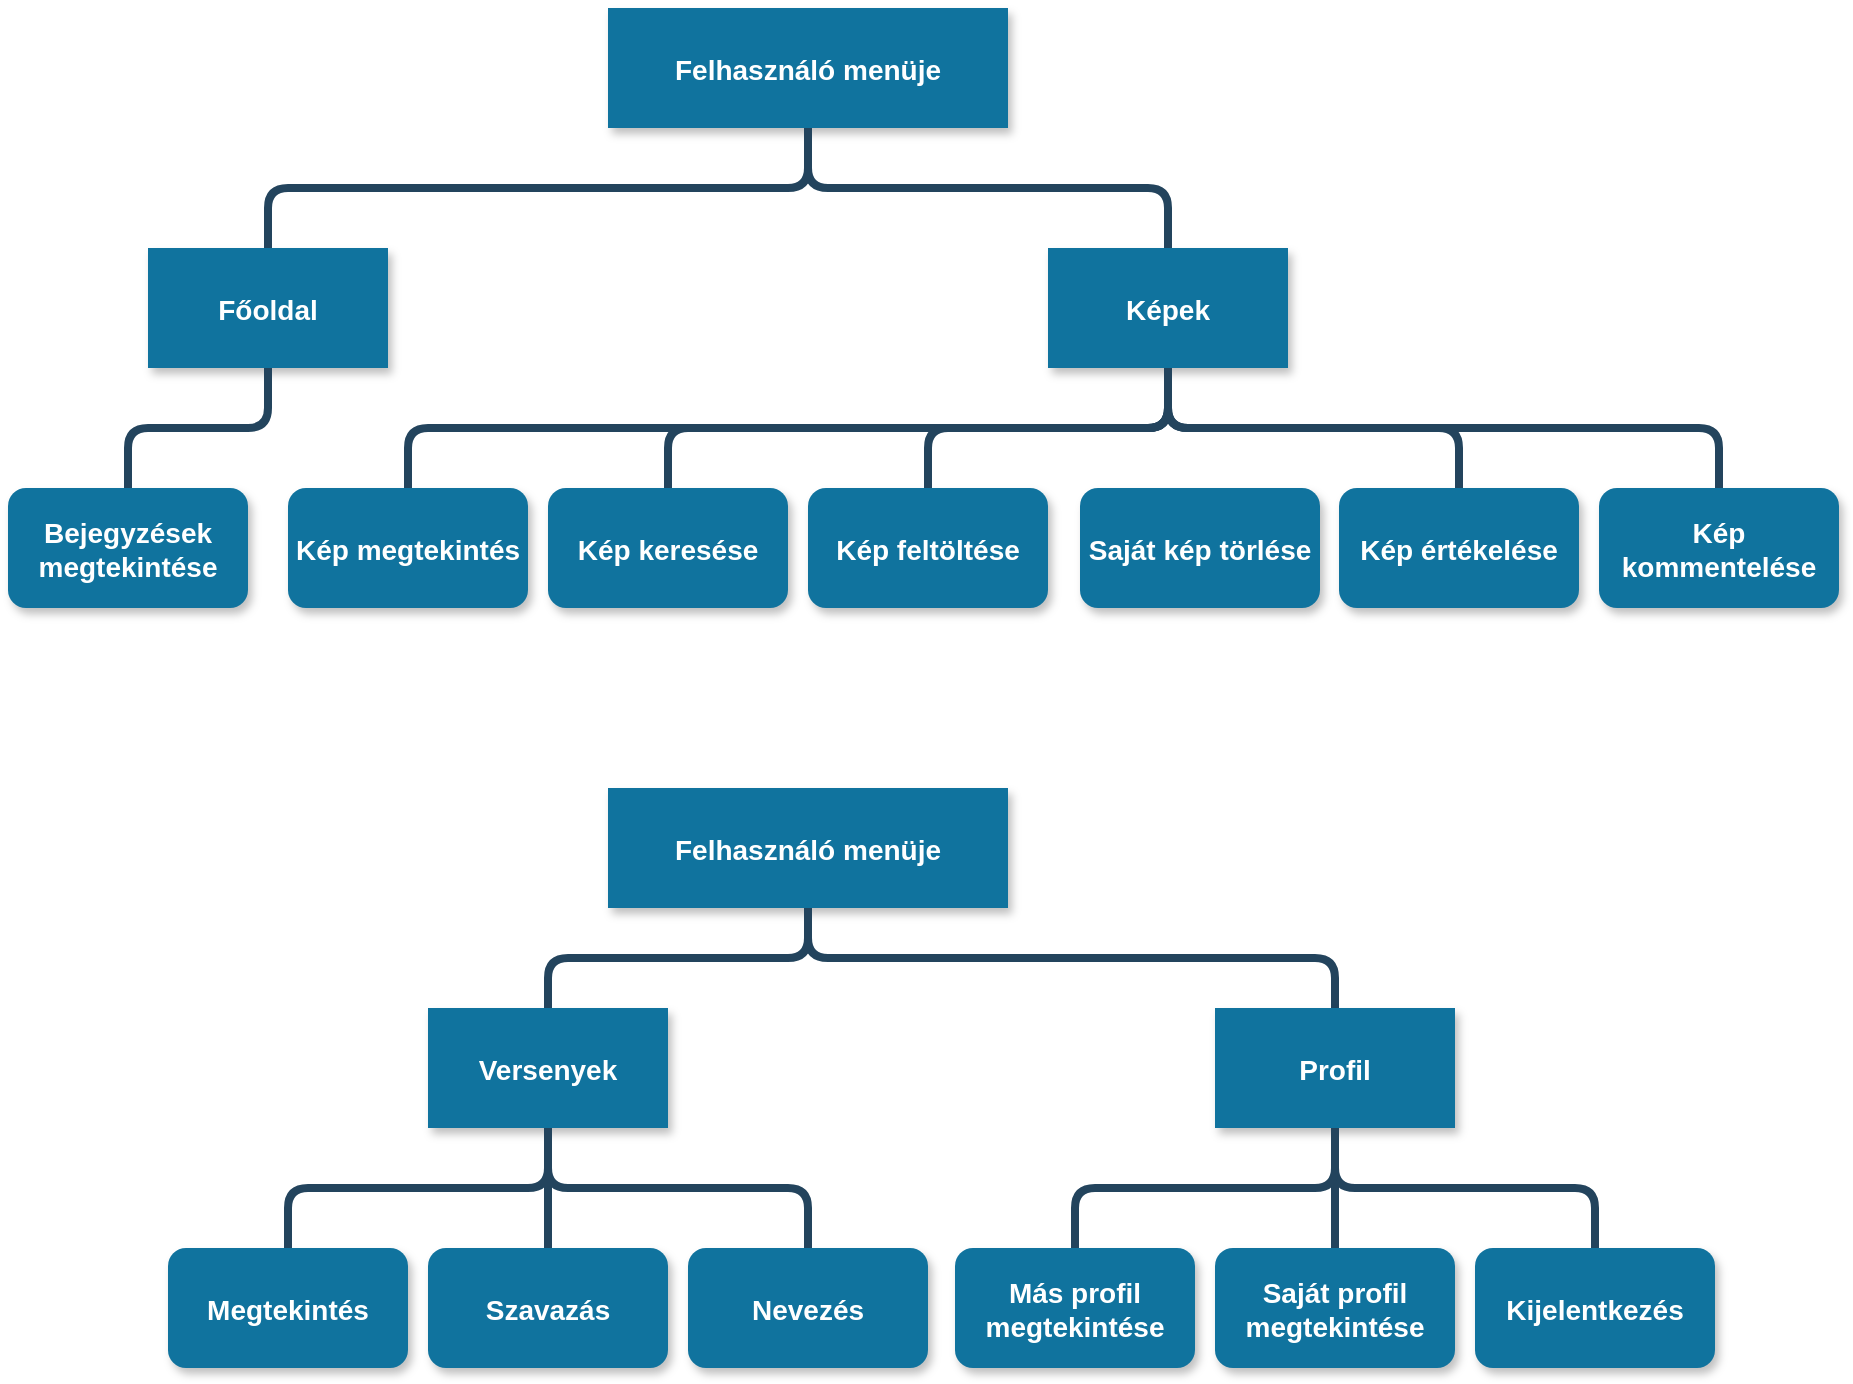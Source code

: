 <mxfile version="13.7.3" type="device"><diagram id="VSwiO9YIVhIFd36OmxYU" name="1 oldal"><mxGraphModel dx="1913" dy="966" grid="1" gridSize="10" guides="1" tooltips="1" connect="1" arrows="1" fold="1" page="1" pageScale="1" pageWidth="827" pageHeight="1169" math="0" shadow="0"><root><mxCell id="0"/><mxCell id="1" parent="0"/><mxCell id="4yYHxvHeidYjQnnE6eY4-2" value="Felhasználó menüje" style="rounded=0;fillColor=#10739E;strokeColor=none;shadow=1;gradientColor=none;fontStyle=1;fontColor=#FFFFFF;fontSize=14;" parent="1" vertex="1"><mxGeometry x="240" y="140" width="200" height="60" as="geometry"/></mxCell><mxCell id="4yYHxvHeidYjQnnE6eY4-3" value="Főoldal" style="rounded=0;fillColor=#10739E;strokeColor=none;shadow=1;gradientColor=none;fontStyle=1;fontColor=#FFFFFF;fontSize=14;" parent="1" vertex="1"><mxGeometry x="10" y="260" width="120" height="60" as="geometry"/></mxCell><mxCell id="4yYHxvHeidYjQnnE6eY4-4" value="Képek" style="rounded=0;fillColor=#10739E;strokeColor=none;shadow=1;gradientColor=none;fontStyle=1;fontColor=#FFFFFF;fontSize=14;" parent="1" vertex="1"><mxGeometry x="460" y="260" width="120" height="60" as="geometry"/></mxCell><mxCell id="4yYHxvHeidYjQnnE6eY4-6" value="" style="edgeStyle=elbowEdgeStyle;elbow=vertical;strokeWidth=4;endArrow=none;endFill=0;fontStyle=1;strokeColor=#23445D;" parent="1" source="4yYHxvHeidYjQnnE6eY4-2" target="4yYHxvHeidYjQnnE6eY4-4" edge="1"><mxGeometry x="-312" y="125.5" width="100" height="100" as="geometry"><mxPoint x="438" y="365.5" as="sourcePoint"/><mxPoint x="-212" y="125.5" as="targetPoint"/></mxGeometry></mxCell><mxCell id="4yYHxvHeidYjQnnE6eY4-7" value="" style="edgeStyle=elbowEdgeStyle;elbow=vertical;strokeWidth=4;endArrow=none;endFill=0;fontStyle=1;strokeColor=#23445D;" parent="1" source="4yYHxvHeidYjQnnE6eY4-2" target="4yYHxvHeidYjQnnE6eY4-3" edge="1"><mxGeometry x="-312" y="125.5" width="100" height="100" as="geometry"><mxPoint x="438" y="365.5" as="sourcePoint"/><mxPoint x="-212" y="125.5" as="targetPoint"/></mxGeometry></mxCell><mxCell id="4yYHxvHeidYjQnnE6eY4-11" value="Bejegyzések&#10;megtekintése" style="rounded=1;fillColor=#10739E;strokeColor=none;shadow=1;gradientColor=none;fontStyle=1;fontColor=#FFFFFF;fontSize=14;" parent="1" vertex="1"><mxGeometry x="-60" y="380" width="120" height="60" as="geometry"/></mxCell><mxCell id="4yYHxvHeidYjQnnE6eY4-12" value="" style="edgeStyle=elbowEdgeStyle;elbow=vertical;strokeWidth=4;endArrow=none;endFill=0;fontStyle=1;strokeColor=#23445D;" parent="1" source="4yYHxvHeidYjQnnE6eY4-3" target="4yYHxvHeidYjQnnE6eY4-11" edge="1"><mxGeometry x="-508" y="235.5" width="100" height="100" as="geometry"><mxPoint x="330" y="310" as="sourcePoint"/><mxPoint x="-30" y="370" as="targetPoint"/></mxGeometry></mxCell><mxCell id="4yYHxvHeidYjQnnE6eY4-13" value="Kép megtekintés" style="rounded=1;fillColor=#10739E;strokeColor=none;shadow=1;gradientColor=none;fontStyle=1;fontColor=#FFFFFF;fontSize=14;" parent="1" vertex="1"><mxGeometry x="80" y="380" width="120" height="60" as="geometry"/></mxCell><mxCell id="4yYHxvHeidYjQnnE6eY4-14" value="Kép keresése" style="rounded=1;fillColor=#10739E;strokeColor=none;shadow=1;gradientColor=none;fontStyle=1;fontColor=#FFFFFF;fontSize=14;" parent="1" vertex="1"><mxGeometry x="210" y="380" width="120" height="60" as="geometry"/></mxCell><mxCell id="4yYHxvHeidYjQnnE6eY4-15" value="" style="edgeStyle=elbowEdgeStyle;elbow=vertical;strokeWidth=4;endArrow=none;endFill=0;fontStyle=1;strokeColor=#23445D;" parent="1" source="4yYHxvHeidYjQnnE6eY4-4" target="4yYHxvHeidYjQnnE6eY4-13" edge="1"><mxGeometry x="-228" y="245.5" width="100" height="100" as="geometry"><mxPoint x="350" y="330" as="sourcePoint"/><mxPoint x="280" y="390" as="targetPoint"/></mxGeometry></mxCell><mxCell id="4yYHxvHeidYjQnnE6eY4-16" value="" style="edgeStyle=elbowEdgeStyle;elbow=vertical;strokeWidth=4;endArrow=none;endFill=0;fontStyle=1;strokeColor=#23445D;" parent="1" source="4yYHxvHeidYjQnnE6eY4-4" target="4yYHxvHeidYjQnnE6eY4-14" edge="1"><mxGeometry x="-113" y="235.5" width="100" height="100" as="geometry"><mxPoint x="465" y="320" as="sourcePoint"/><mxPoint x="395" y="380" as="targetPoint"/></mxGeometry></mxCell><mxCell id="4yYHxvHeidYjQnnE6eY4-23" value="Kép feltöltése" style="rounded=1;fillColor=#10739E;strokeColor=none;shadow=1;gradientColor=none;fontStyle=1;fontColor=#FFFFFF;fontSize=14;" parent="1" vertex="1"><mxGeometry x="340" y="380" width="120" height="60" as="geometry"/></mxCell><mxCell id="4yYHxvHeidYjQnnE6eY4-24" value="Kép értékelése" style="rounded=1;fillColor=#10739E;strokeColor=none;shadow=1;gradientColor=none;fontStyle=1;fontColor=#FFFFFF;fontSize=14;" parent="1" vertex="1"><mxGeometry x="605.5" y="380" width="120" height="60" as="geometry"/></mxCell><mxCell id="4yYHxvHeidYjQnnE6eY4-25" value="Kép&#10;kommentelése" style="rounded=1;fillColor=#10739E;strokeColor=none;shadow=1;gradientColor=none;fontStyle=1;fontColor=#FFFFFF;fontSize=14;" parent="1" vertex="1"><mxGeometry x="735.5" y="380" width="120" height="60" as="geometry"/></mxCell><mxCell id="4yYHxvHeidYjQnnE6eY4-26" value="" style="edgeStyle=elbowEdgeStyle;elbow=vertical;strokeWidth=4;endArrow=none;endFill=0;fontStyle=1;strokeColor=#23445D;" parent="1" source="4yYHxvHeidYjQnnE6eY4-4" target="4yYHxvHeidYjQnnE6eY4-23" edge="1"><mxGeometry x="-103" y="245.5" width="100" height="100" as="geometry"><mxPoint x="380" y="330" as="sourcePoint"/><mxPoint x="280" y="390" as="targetPoint"/></mxGeometry></mxCell><mxCell id="4yYHxvHeidYjQnnE6eY4-27" value="" style="edgeStyle=elbowEdgeStyle;elbow=vertical;strokeWidth=4;endArrow=none;endFill=0;fontStyle=1;strokeColor=#23445D;" parent="1" source="4yYHxvHeidYjQnnE6eY4-4" target="4yYHxvHeidYjQnnE6eY4-24" edge="1"><mxGeometry x="-93" y="255.5" width="100" height="100" as="geometry"><mxPoint x="390" y="340" as="sourcePoint"/><mxPoint x="290" y="400" as="targetPoint"/></mxGeometry></mxCell><mxCell id="4yYHxvHeidYjQnnE6eY4-28" value="" style="edgeStyle=elbowEdgeStyle;elbow=vertical;strokeWidth=4;endArrow=none;endFill=0;fontStyle=1;strokeColor=#23445D;" parent="1" source="4yYHxvHeidYjQnnE6eY4-4" target="4yYHxvHeidYjQnnE6eY4-25" edge="1"><mxGeometry x="-83" y="265.5" width="100" height="100" as="geometry"><mxPoint x="400" y="350" as="sourcePoint"/><mxPoint x="300" y="410" as="targetPoint"/></mxGeometry></mxCell><mxCell id="4yYHxvHeidYjQnnE6eY4-33" value="Felhasználó menüje" style="rounded=0;fillColor=#10739E;strokeColor=none;shadow=1;gradientColor=none;fontStyle=1;fontColor=#FFFFFF;fontSize=14;" parent="1" vertex="1"><mxGeometry x="240" y="530" width="200" height="60" as="geometry"/></mxCell><mxCell id="4yYHxvHeidYjQnnE6eY4-34" value="Versenyek" style="rounded=0;fillColor=#10739E;strokeColor=none;shadow=1;gradientColor=none;fontStyle=1;fontColor=#FFFFFF;fontSize=14;" parent="1" vertex="1"><mxGeometry x="150" y="640" width="120" height="60" as="geometry"/></mxCell><mxCell id="4yYHxvHeidYjQnnE6eY4-36" value="Megtekintés" style="rounded=1;fillColor=#10739E;strokeColor=none;shadow=1;gradientColor=none;fontStyle=1;fontColor=#FFFFFF;fontSize=14;" parent="1" vertex="1"><mxGeometry x="20" y="760" width="120" height="60" as="geometry"/></mxCell><mxCell id="4yYHxvHeidYjQnnE6eY4-37" value="" style="edgeStyle=elbowEdgeStyle;elbow=vertical;strokeWidth=4;endArrow=none;endFill=0;fontStyle=1;strokeColor=#23445D;" parent="1" source="4yYHxvHeidYjQnnE6eY4-34" target="4yYHxvHeidYjQnnE6eY4-36" edge="1"><mxGeometry x="-593" y="625.5" width="100" height="100" as="geometry"><mxPoint x="-110" y="710" as="sourcePoint"/><mxPoint x="-30" y="770" as="targetPoint"/></mxGeometry></mxCell><mxCell id="4yYHxvHeidYjQnnE6eY4-42" value="Szavazás" style="rounded=1;fillColor=#10739E;strokeColor=none;shadow=1;gradientColor=none;fontStyle=1;fontColor=#FFFFFF;fontSize=14;" parent="1" vertex="1"><mxGeometry x="150" y="760" width="120" height="60" as="geometry"/></mxCell><mxCell id="4yYHxvHeidYjQnnE6eY4-43" value="Nevezés" style="rounded=1;fillColor=#10739E;strokeColor=none;shadow=1;gradientColor=none;fontStyle=1;fontColor=#FFFFFF;fontSize=14;" parent="1" vertex="1"><mxGeometry x="280" y="760" width="120" height="60" as="geometry"/></mxCell><mxCell id="4yYHxvHeidYjQnnE6eY4-44" value="" style="edgeStyle=elbowEdgeStyle;elbow=vertical;strokeWidth=4;endArrow=none;endFill=0;fontStyle=1;strokeColor=#23445D;" parent="1" source="4yYHxvHeidYjQnnE6eY4-34" target="4yYHxvHeidYjQnnE6eY4-43" edge="1"><mxGeometry x="-583" y="635.5" width="100" height="100" as="geometry"><mxPoint x="220" y="710" as="sourcePoint"/><mxPoint x="90" y="770" as="targetPoint"/></mxGeometry></mxCell><mxCell id="4yYHxvHeidYjQnnE6eY4-45" value="" style="edgeStyle=elbowEdgeStyle;elbow=vertical;strokeWidth=4;endArrow=none;endFill=0;fontStyle=1;strokeColor=#23445D;" parent="1" source="4yYHxvHeidYjQnnE6eY4-34" target="4yYHxvHeidYjQnnE6eY4-42" edge="1"><mxGeometry x="-573" y="645.5" width="100" height="100" as="geometry"><mxPoint x="230" y="720" as="sourcePoint"/><mxPoint x="100" y="780" as="targetPoint"/></mxGeometry></mxCell><mxCell id="4yYHxvHeidYjQnnE6eY4-46" value="" style="edgeStyle=elbowEdgeStyle;elbow=vertical;strokeWidth=4;endArrow=none;endFill=0;fontStyle=1;strokeColor=#23445D;" parent="1" source="4yYHxvHeidYjQnnE6eY4-33" target="9ypOFAxXV3-mwnybwUQZ-1" edge="1"><mxGeometry x="-123.5" y="635.5" width="100" height="100" as="geometry"><mxPoint x="559.5" y="710" as="sourcePoint"/><mxPoint x="559.5" y="640" as="targetPoint"/></mxGeometry></mxCell><mxCell id="4yYHxvHeidYjQnnE6eY4-47" value="" style="edgeStyle=elbowEdgeStyle;elbow=vertical;strokeWidth=4;endArrow=none;endFill=0;fontStyle=1;strokeColor=#23445D;" parent="1" source="4yYHxvHeidYjQnnE6eY4-33" target="4yYHxvHeidYjQnnE6eY4-34" edge="1"><mxGeometry x="-113.5" y="645.5" width="100" height="100" as="geometry"><mxPoint x="569.5" y="720" as="sourcePoint"/><mxPoint x="500" y="780" as="targetPoint"/></mxGeometry></mxCell><mxCell id="4yYHxvHeidYjQnnE6eY4-48" value="Saját kép törlése" style="rounded=1;fillColor=#10739E;strokeColor=none;shadow=1;gradientColor=none;fontStyle=1;fontColor=#FFFFFF;fontSize=14;" parent="1" vertex="1"><mxGeometry x="476" y="380" width="120" height="60" as="geometry"/></mxCell><mxCell id="9ypOFAxXV3-mwnybwUQZ-1" value="Profil" style="rounded=0;fillColor=#10739E;strokeColor=none;shadow=1;gradientColor=none;fontStyle=1;fontColor=#FFFFFF;fontSize=14;" vertex="1" parent="1"><mxGeometry x="543.5" y="640" width="120" height="60" as="geometry"/></mxCell><mxCell id="9ypOFAxXV3-mwnybwUQZ-2" value="Kijelentkezés" style="rounded=1;fillColor=#10739E;strokeColor=none;shadow=1;gradientColor=none;fontStyle=1;fontColor=#FFFFFF;fontSize=14;" vertex="1" parent="1"><mxGeometry x="673.5" y="760" width="120" height="60" as="geometry"/></mxCell><mxCell id="9ypOFAxXV3-mwnybwUQZ-3" value="Saját profil&#10;megtekintése" style="rounded=1;fillColor=#10739E;strokeColor=none;shadow=1;gradientColor=none;fontStyle=1;fontColor=#FFFFFF;fontSize=14;" vertex="1" parent="1"><mxGeometry x="543.5" y="760" width="120" height="60" as="geometry"/></mxCell><mxCell id="9ypOFAxXV3-mwnybwUQZ-4" value="" style="edgeStyle=elbowEdgeStyle;elbow=vertical;strokeWidth=4;endArrow=none;endFill=0;fontStyle=1;strokeColor=#23445D;" edge="1" parent="1" source="9ypOFAxXV3-mwnybwUQZ-1" target="9ypOFAxXV3-mwnybwUQZ-2"><mxGeometry x="-85" y="635.5" width="100" height="100" as="geometry"><mxPoint x="588" y="710" as="sourcePoint"/><mxPoint x="618" y="770" as="targetPoint"/></mxGeometry></mxCell><mxCell id="9ypOFAxXV3-mwnybwUQZ-5" value="" style="edgeStyle=elbowEdgeStyle;elbow=vertical;strokeWidth=4;endArrow=none;endFill=0;fontStyle=1;strokeColor=#23445D;" edge="1" parent="1" source="9ypOFAxXV3-mwnybwUQZ-1" target="9ypOFAxXV3-mwnybwUQZ-3"><mxGeometry x="-10" y="625.5" width="100" height="100" as="geometry"><mxPoint x="663" y="700" as="sourcePoint"/><mxPoint x="693" y="760" as="targetPoint"/></mxGeometry></mxCell><mxCell id="9ypOFAxXV3-mwnybwUQZ-6" value="Más profil&#10;megtekintése" style="rounded=1;fillColor=#10739E;strokeColor=none;shadow=1;gradientColor=none;fontStyle=1;fontColor=#FFFFFF;fontSize=14;" vertex="1" parent="1"><mxGeometry x="413.5" y="760" width="120" height="60" as="geometry"/></mxCell><mxCell id="9ypOFAxXV3-mwnybwUQZ-7" value="" style="edgeStyle=elbowEdgeStyle;elbow=vertical;strokeWidth=4;endArrow=none;endFill=0;fontStyle=1;strokeColor=#23445D;" edge="1" parent="1" source="9ypOFAxXV3-mwnybwUQZ-1" target="9ypOFAxXV3-mwnybwUQZ-6"><mxGeometry y="635.5" width="100" height="100" as="geometry"><mxPoint x="683" y="710" as="sourcePoint"/><mxPoint x="613.5" y="770" as="targetPoint"/></mxGeometry></mxCell></root></mxGraphModel></diagram></mxfile>